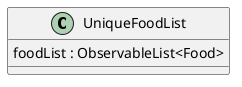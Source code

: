 @startuml
'https://plantuml.com/class-diagram

left to right direction

class UniqueFoodList {
    foodList : ObservableList<Food>
}

@enduml